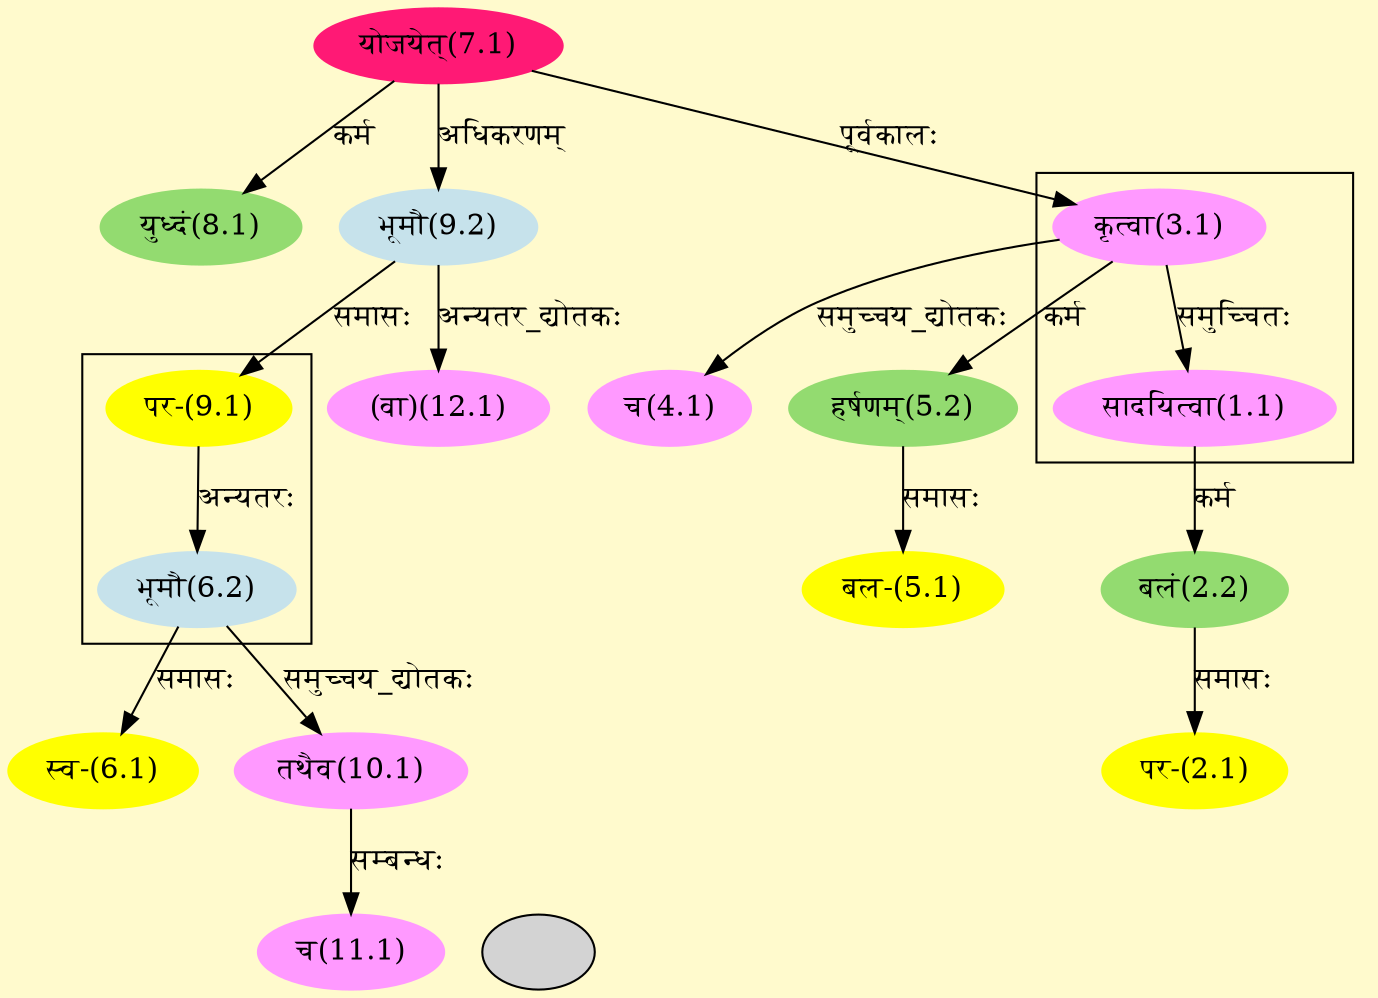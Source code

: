digraph G{
rankdir=BT;
 compound=true;
 bgcolor="lemonchiffon1";

subgraph cluster_1{
Node1_1 [style=filled, color="#FF99FF" label = "सादयित्वा(1.1)"]
Node3_1 [style=filled, color="#FF99FF" label = "कृत्वा(3.1)"]

}

subgraph cluster_2{
Node6_2 [style=filled, color="#C6E2EB" label = "भूमौ(6.2)"]
Node9_1 [style=filled, color="#FFFF00" label = "पर-(9.1)"]

}
Node2_1 [style=filled, color="#FFFF00" label = "पर-(2.1)"]
Node2_2 [style=filled, color="#93DB70" label = "बलं(2.2)"]
Node1_1 [style=filled, color="#FF99FF" label = "सादयित्वा(1.1)"]
Node3_1 [style=filled, color="#FF99FF" label = "कृत्वा(3.1)"]
Node7_1 [style=filled, color="#FF1975" label = "योजयेत्(7.1)"]
Node4_1 [style=filled, color="#FF99FF" label = "च(4.1)"]
Node5_1 [style=filled, color="#FFFF00" label = "बल-(5.1)"]
Node5_2 [style=filled, color="#93DB70" label = "हर्षणम्(5.2)"]
Node6_1 [style=filled, color="#FFFF00" label = "स्व-(6.1)"]
Node6_2 [style=filled, color="#C6E2EB" label = "भूमौ(6.2)"]
Node0 [style=filled, color="" label = ""]
Node [style=filled, color="" label = "()"]
Node8_1 [style=filled, color="#93DB70" label = "युध्दं(8.1)"]
Node9_1 [style=filled, color="#FFFF00" label = "पर-(9.1)"]
Node9_2 [style=filled, color="#C6E2EB" label = "भूमौ(9.2)"]
Node10_1 [style=filled, color="#FF99FF" label = "तथैव(10.1)"]
Node11_1 [style=filled, color="#FF99FF" label = "च(11.1)"]
Node12_1 [style=filled, color="#FF99FF" label = "(वा)(12.1)"]
/* Start of Relations section */

Node1_1 -> Node3_1 [  label="समुच्चितः"  dir="back" ]
Node2_1 -> Node2_2 [  label="समासः"  dir="back" ]
Node2_2 -> Node1_1 [  label="कर्म"  dir="back" ]
Node3_1 -> Node7_1 [  label="पूर्वकालः"  dir="back" ]
Node4_1 -> Node3_1 [  label="समुच्चय_द्योतकः"  dir="back" ]
Node5_1 -> Node5_2 [  label="समासः"  dir="back" ]
Node5_2 -> Node3_1 [  label="कर्म"  dir="back" ]
Node6_1 -> Node6_2 [  label="समासः"  dir="back" ]
Node6_2 -> Node9_1 [  label="अन्यतरः"  dir="back" ]
Node8_1 -> Node7_1 [  label="कर्म"  dir="back" ]
Node9_1 -> Node9_2 [  label="समासः"  dir="back" ]
Node9_2 -> Node7_1 [  label="अधिकरणम्"  dir="back" ]
Node10_1 -> Node6_2 [  label="समुच्चय_द्योतकः"  dir="back" ]
Node11_1 -> Node10_1 [  label="सम्बन्धः"  dir="back" ]
Node12_1 -> Node9_2 [  label="अन्यतर_द्योतकः"  dir="back" ]
}
